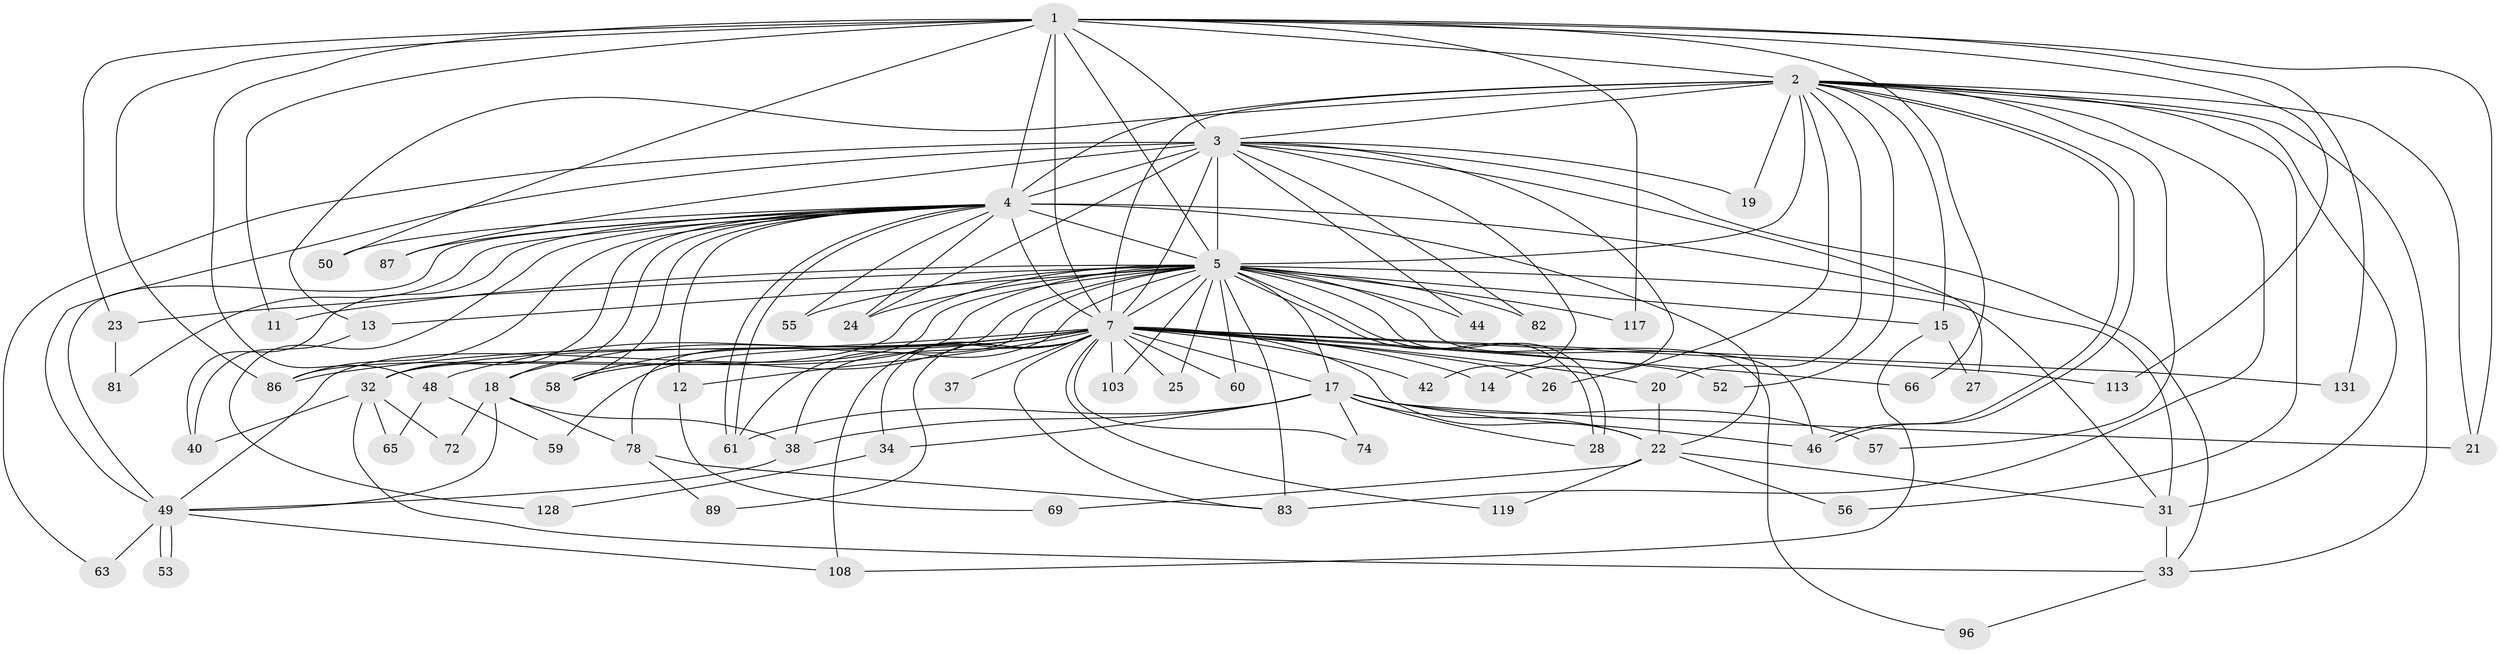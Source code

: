 // original degree distribution, {19: 0.007518796992481203, 27: 0.015037593984962405, 23: 0.007518796992481203, 17: 0.007518796992481203, 31: 0.007518796992481203, 16: 0.007518796992481203, 32: 0.007518796992481203, 21: 0.007518796992481203, 24: 0.007518796992481203, 2: 0.5639097744360902, 3: 0.18796992481203006, 4: 0.09774436090225563, 6: 0.03007518796992481, 11: 0.007518796992481203, 8: 0.007518796992481203, 5: 0.022556390977443608, 10: 0.007518796992481203}
// Generated by graph-tools (version 1.1) at 2025/14/03/09/25 04:14:15]
// undirected, 66 vertices, 159 edges
graph export_dot {
graph [start="1"]
  node [color=gray90,style=filled];
  1;
  2 [super="+79+118+39+67+47"];
  3 [super="+85+41+29+106"];
  4 [super="+6+76+8+98+77"];
  5 [super="+10+16+109+133+102+75"];
  7 [super="+9"];
  11;
  12;
  13;
  14;
  15;
  17 [super="+110+115+80+68+30"];
  18;
  19;
  20;
  21;
  22;
  23;
  24;
  25;
  26;
  27;
  28;
  31 [super="+88+123+51"];
  32 [super="+95+36"];
  33;
  34;
  37;
  38 [super="+107"];
  40;
  42;
  44;
  46 [super="+70"];
  48 [super="+100"];
  49 [super="+71"];
  50;
  52;
  53;
  55;
  56;
  57;
  58 [super="+64"];
  59;
  60;
  61 [super="+93"];
  63;
  65;
  66;
  69;
  72;
  74;
  78;
  81;
  82;
  83 [super="+91+97"];
  86 [super="+112+101"];
  87;
  89;
  96;
  103;
  108 [super="+120"];
  113;
  117;
  119;
  128;
  131;
  1 -- 2;
  1 -- 3;
  1 -- 4 [weight=3];
  1 -- 5 [weight=2];
  1 -- 7 [weight=2];
  1 -- 11;
  1 -- 21;
  1 -- 23;
  1 -- 48;
  1 -- 50;
  1 -- 66;
  1 -- 86;
  1 -- 113;
  1 -- 117;
  1 -- 131;
  2 -- 3;
  2 -- 4 [weight=6];
  2 -- 5 [weight=4];
  2 -- 7 [weight=3];
  2 -- 13;
  2 -- 15;
  2 -- 19;
  2 -- 20;
  2 -- 21;
  2 -- 26;
  2 -- 46;
  2 -- 46;
  2 -- 52;
  2 -- 56;
  2 -- 57 [weight=2];
  2 -- 31;
  2 -- 33;
  2 -- 83;
  3 -- 4 [weight=4];
  3 -- 5 [weight=6];
  3 -- 7 [weight=2];
  3 -- 14;
  3 -- 19;
  3 -- 24;
  3 -- 27;
  3 -- 42;
  3 -- 44;
  3 -- 63;
  3 -- 82;
  3 -- 87;
  3 -- 49;
  3 -- 33;
  4 -- 5 [weight=7];
  4 -- 7 [weight=9];
  4 -- 58;
  4 -- 61;
  4 -- 61;
  4 -- 128;
  4 -- 55;
  4 -- 24;
  4 -- 81;
  4 -- 31 [weight=3];
  4 -- 86;
  4 -- 12;
  4 -- 18;
  4 -- 22;
  4 -- 87;
  4 -- 40;
  4 -- 49 [weight=2];
  4 -- 50;
  4 -- 32;
  5 -- 7 [weight=8];
  5 -- 13;
  5 -- 15;
  5 -- 28;
  5 -- 28;
  5 -- 32 [weight=3];
  5 -- 55;
  5 -- 78;
  5 -- 83 [weight=2];
  5 -- 86 [weight=2];
  5 -- 46;
  5 -- 31 [weight=2];
  5 -- 11;
  5 -- 17 [weight=2];
  5 -- 82;
  5 -- 23;
  5 -- 25;
  5 -- 96;
  5 -- 103;
  5 -- 44;
  5 -- 49;
  5 -- 117;
  5 -- 58;
  5 -- 60;
  5 -- 61;
  5 -- 24;
  7 -- 12;
  7 -- 14;
  7 -- 17 [weight=3];
  7 -- 18;
  7 -- 25;
  7 -- 26;
  7 -- 38 [weight=2];
  7 -- 42;
  7 -- 52;
  7 -- 58;
  7 -- 60;
  7 -- 66;
  7 -- 83;
  7 -- 89;
  7 -- 103;
  7 -- 108;
  7 -- 113;
  7 -- 119;
  7 -- 131;
  7 -- 74;
  7 -- 20;
  7 -- 22;
  7 -- 34;
  7 -- 37;
  7 -- 48 [weight=2];
  7 -- 59;
  7 -- 32;
  7 -- 86;
  12 -- 69;
  13 -- 40;
  15 -- 27;
  15 -- 108;
  17 -- 34;
  17 -- 57;
  17 -- 74;
  17 -- 46;
  17 -- 61 [weight=2];
  17 -- 28;
  17 -- 22;
  17 -- 38;
  17 -- 21;
  18 -- 72;
  18 -- 78;
  18 -- 38;
  18 -- 49;
  20 -- 22;
  22 -- 56;
  22 -- 69;
  22 -- 119;
  22 -- 31;
  23 -- 81;
  31 -- 33;
  32 -- 33;
  32 -- 65;
  32 -- 72;
  32 -- 40;
  33 -- 96;
  34 -- 128;
  38 -- 49;
  48 -- 59;
  48 -- 65;
  49 -- 53;
  49 -- 53;
  49 -- 63;
  49 -- 108;
  78 -- 89;
  78 -- 83;
}
